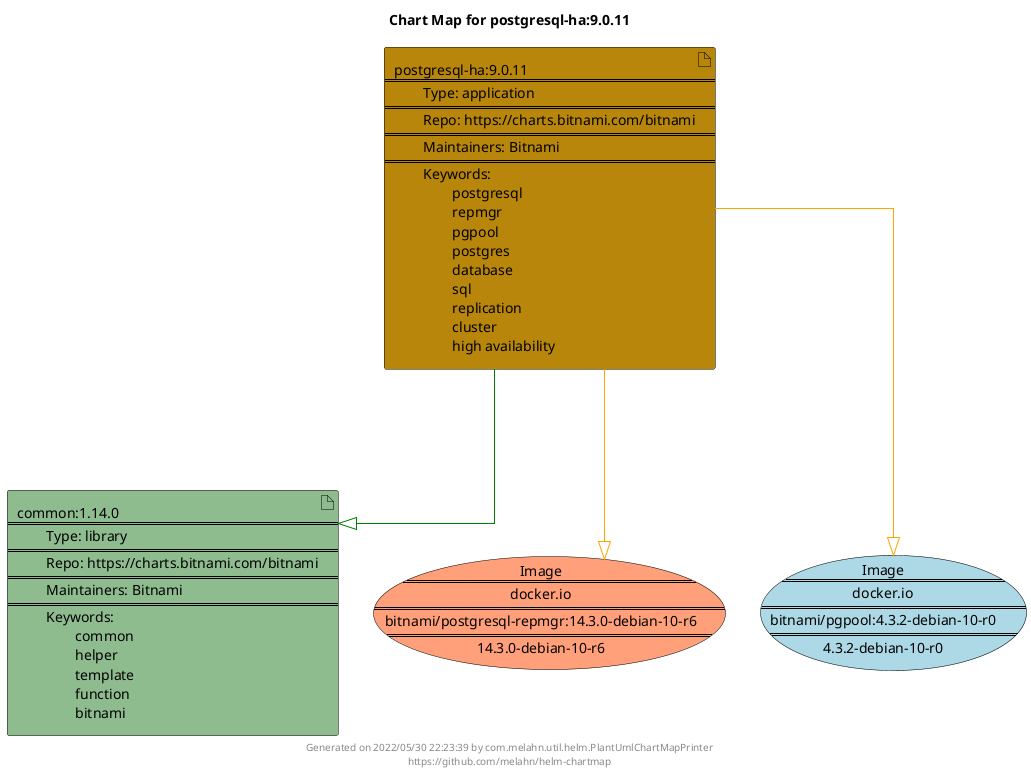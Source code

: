 @startuml
skinparam linetype ortho
skinparam backgroundColor white
skinparam usecaseBorderColor black
skinparam usecaseArrowColor LightSlateGray
skinparam artifactBorderColor black
skinparam artifactArrowColor LightSlateGray

title Chart Map for postgresql-ha:9.0.11

'There are 2 referenced Helm Charts
artifact "postgresql-ha:9.0.11\n====\n\tType: application\n====\n\tRepo: https://charts.bitnami.com/bitnami\n====\n\tMaintainers: Bitnami\n====\n\tKeywords: \n\t\tpostgresql\n\t\trepmgr\n\t\tpgpool\n\t\tpostgres\n\t\tdatabase\n\t\tsql\n\t\treplication\n\t\tcluster\n\t\thigh availability" as postgresql_ha_9_0_11 #DarkGoldenRod
artifact "common:1.14.0\n====\n\tType: library\n====\n\tRepo: https://charts.bitnami.com/bitnami\n====\n\tMaintainers: Bitnami\n====\n\tKeywords: \n\t\tcommon\n\t\thelper\n\t\ttemplate\n\t\tfunction\n\t\tbitnami" as common_1_14_0 #DarkSeaGreen

'There are 2 referenced Docker Images
usecase "Image\n====\ndocker.io\n====\nbitnami/postgresql-repmgr:14.3.0-debian-10-r6\n====\n14.3.0-debian-10-r6" as docker_io_bitnami_postgresql_repmgr_14_3_0_debian_10_r6 #LightSalmon
usecase "Image\n====\ndocker.io\n====\nbitnami/pgpool:4.3.2-debian-10-r0\n====\n4.3.2-debian-10-r0" as docker_io_bitnami_pgpool_4_3_2_debian_10_r0 #LightBlue

'Chart Dependencies
postgresql_ha_9_0_11--[#green]-|>common_1_14_0
postgresql_ha_9_0_11--[#orange]-|>docker_io_bitnami_postgresql_repmgr_14_3_0_debian_10_r6
postgresql_ha_9_0_11--[#orange]-|>docker_io_bitnami_pgpool_4_3_2_debian_10_r0

center footer Generated on 2022/05/30 22:23:39 by com.melahn.util.helm.PlantUmlChartMapPrinter\nhttps://github.com/melahn/helm-chartmap
@enduml
